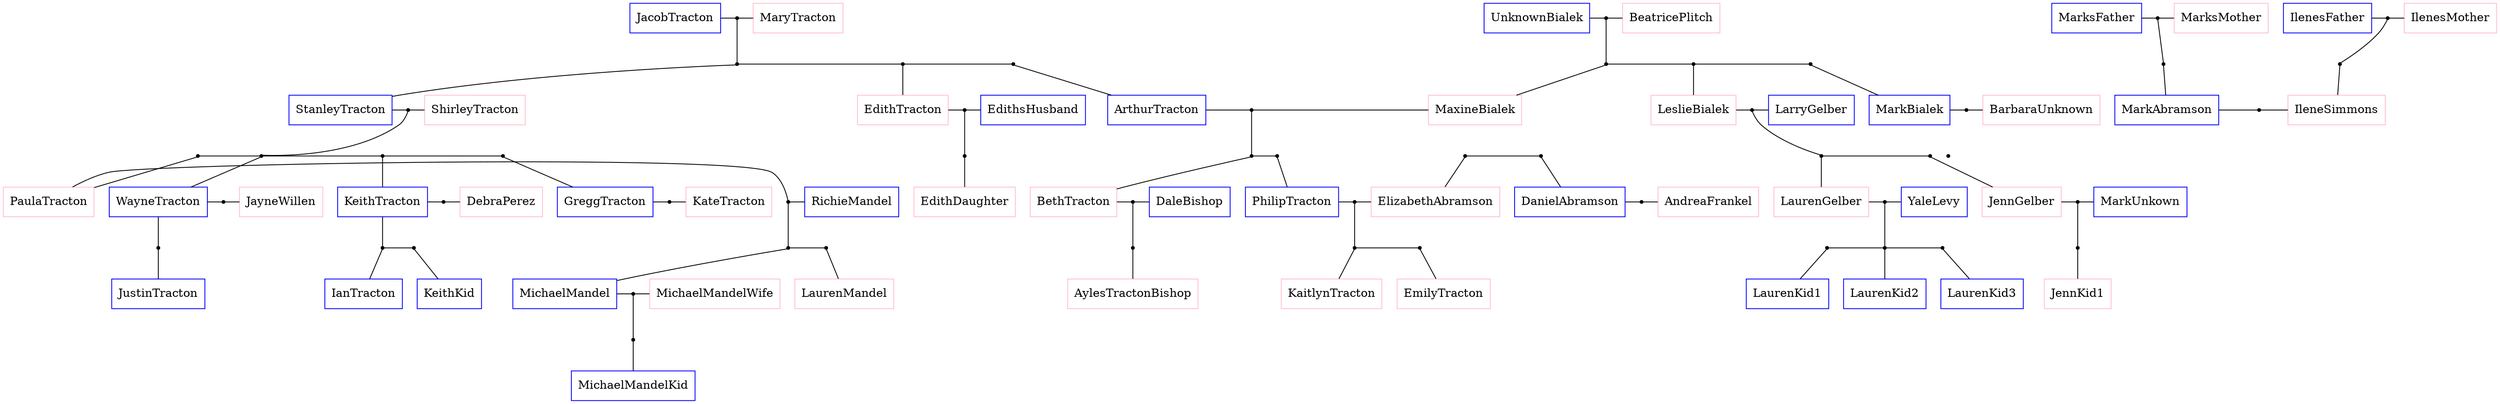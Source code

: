 digraph FamilyTree{
	subgraph Generation0 {
		rank = same

		JacobTracton [shape = box, color = blue]
		MaryTracton [shape = box, color = pink]
		JacobTractonAndMaryTracton [shape = point]
		JacobTracton -> JacobTractonAndMaryTracton [dir = none]
		JacobTractonAndMaryTracton -> MaryTracton [dir = none]

		UnknownBialek [shape = box, color = blue]
		BeatricePlitch [shape = box, color = pink]
		UnknownBialekAndBeatricePlitch [shape = point]
		UnknownBialek -> UnknownBialekAndBeatricePlitch [dir = none]
		UnknownBialekAndBeatricePlitch -> BeatricePlitch [dir = none]

		MarksFather [shape = box, color = blue]
		MarksMother [shape = box, color = pink]
		MarksFatherAndMarksMother [shape = point]
		MarksFather ->  MarksFatherAndMarksMother[dir = none]
		MarksFatherAndMarksMother -> MarksMother [dir = none]

		IlenesFather [shape = box, color = blue]
		IlenesMother [shape = box, color = pink]
		IlenesFatherAndIlenesMother [shape = point]
		IlenesFather ->  IlenesFatherAndIlenesMother[dir = none]
		IlenesFatherAndIlenesMother -> IlenesMother [dir = none]		
		
        }	
	
	subgraph Generation0Kids {
		//
		// Left to right layout of nodes and connections
		//
		rank = same		
		StanleyTractonPoint [shape = point]		
                EdithTractonPoint [shape = point]		
		ArthurTractonPoint [shape = point]

		StanleyTractonPoint -> EdithTractonPoint [dir = none]
		EdithTractonPoint -> ArthurTractonPoint [dir = none]
		
		MaxineBialekPoint [shape = point]
		LeslieBialekPoint [shape = point]
		MarkBialekPoint [shape = point]
					
		MaxineBialekPoint -> LeslieBialekPoint [dir = none]
		LeslieBialekPoint -> MarkBialekPoint [dir = none]

		MarkAbramsonPoint [shape = point]
		IleneSimmonsPoint [shape = point]
		
	}
	
	subgraph Generation1{
		rank = same
		StanleyTracton [shape = box, color = blue]
		StanleyAndShirleyTracton [shape = point]
		ShirleyTracton [shape = box, color = pink]
		StanleyTracton -> StanleyAndShirleyTracton [dir = none]
		StanleyAndShirleyTracton -> ShirleyTracton [dir = none]
		
		EdithTracton [shape = box, color = pink]
		EdithAndEdithsHusband [shape = point]		
		EdithsHusband [shape = box, color = blue]
		EdithTracton -> EdithAndEdithsHusband [dir = none]
		EdithAndEdithsHusband ->  EdithsHusband[dir = none]
		
		ArthurTracton [shape = box, color = blue]
		ArthurTractonAndMaxineBialek [shape = point]
		ArthurTracton -> ArthurTractonAndMaxineBialek [dir = none]
		ArthurTractonAndMaxineBialek -> MaxineBialek [dir = none]		
		MaxineBialek [shape = box, color = pink]
		
		LeslieBialek [shape = box, color = pink]
		LeslieBialekAndLarryGelber [shape = point]
		LarryGelber  [shape = box, color = blue]
		LeslieBialek -> LeslieBialekAndLarryGelber [dir = none]
		LeslieBialekAndLarryGelber -> LarryGelber [dir = none]		
		
		MarkBialek [shape = box, color = blue]
		MarkBialekAndBarbaraUnknown[shape = point]
		MarkBialek ->  MarkBialekAndBarbaraUnknown[dir = none]
		MarkBialekAndBarbaraUnknown -> BarbaraUnknown [dir = none]		
		BarbaraUnknown [shape = box, color = pink]

		MarkAbramson[shape = box, color = blue]
		MarkAbramsonAndIleneSimmons [shape = point]
		MarkAbramson -> MarkAbramsonAndIleneSimmons [dir = none]
		MarkAbramsonAndIleneSimmons -> IleneSimmons [dir = none]		
		IleneSimmons [shape = box, color = pink]		
	}

	subgraph Generation1Kids {
	 	//
	 	// Left to right layout of nodes and connections
	 	//
	 	rank = same		
	 	PaulaTractonPoint [shape = point]
                WayneTractonPoint [shape = point]		
	 	KeithTractonPoint [shape = point]
	 	GreggTractonPoint [shape = point]

		PaulaTractonPoint ->WayneTractonPoint [dir =none]
		WayneTractonPoint -> KeithTractonPoint [dir = none]
		KeithTractonPoint -> GreggTractonPoint [dir = none]
				
	 	EdithDaughterTractonPoint [shape = point]
		
	 	BethTractonPoint [shape = point]
	 	PhilipTractonPoint [shape = point]
		BethTractonPoint -> PhilipTractonPoint [dir = none]

		ElizabethAbramsonPoint [shape = point]
		DanielAbramsonPoint [shape = point]
		ElizabethAbramsonPoint -> DanielAbramsonPoint [dir = none]

		AndreaFrankelPoint [shape = point] 
		
	 	LaurenGelberPoint [shape = point]
	 	JennGelberPoint [shape = point]

		LaurenGelberPoint -> JennGelberPoint [dir = none]		
	}

	subgraph Generation2{
		rank = same
		PaulaTracton [shape = box, color = pink]
		PaulaTractonAndRichieMandel [shape = point]
                RichieMandel [shape = box, color = blue]
		PaulaTracton -> PaulaTractonAndRichieMandel [dir = none]
		PaulaTractonAndRichieMandel -> RichieMandel [dir = none]

                WayneTracton [shape = box, color = blue]
		WayneTractonAndJayneWillen [shape = point]
		JayneWillen [shape = box, color = pink]
		WayneTracton -> WayneTractonAndJayneWillen [dir = none]	
		WayneTractonAndJayneWillen -> JayneWillen [dir = none]	
		
		KeithTracton [shape = box, color = blue]
		KeithTractonAndDebraPerez [shape = point]
		DebraPerez [shape = box, color = pink]
		KeithTracton -> KeithTractonAndDebraPerez [dir = none]	
		KeithTractonAndDebraPerez -> DebraPerez [dir = none]	
		
		GreggTracton [shape = box, color = blue]
		GreggTractonAndKateTracton [shape = point]
		KateTracton [shape = box, color = pink]
		GreggTracton -> GreggTractonAndKateTracton [dir = none]	
		GreggTractonAndKateTracton -> KateTracton [dir = none]	
		
		EdithDaughter [shape = box, color = pink]

		BethTracton [shape = box, color = pink]
		BethTractonAndDaleBishop [shape = point]
		DaleBishop [shape = box, color = blue] 
		BethTracton -> BethTractonAndDaleBishop [dir = none]	
		BethTractonAndDaleBishop -> DaleBishop [dir = none]	
		
		PhilipTracton [shape = box, color = blue]
		PhilipTractonAndElizabethAbramson [shape = point]
		ElizabethAbramson [shape = box, color = pink]
		PhilipTracton -> PhilipTractonAndElizabethAbramson [dir = none]	
		PhilipTractonAndElizabethAbramson -> ElizabethAbramson [dir = none]	

		DanielAbramson [shape = box, color = blue]
		DanielAbramsonAndAndreaFrankel [shape = point]		
		AndreaFrankel [shape = box, color = pink]
		DanielAbramson -> DanielAbramsonAndAndreaFrankel [dir = none]
		DanielAbramsonAndAndreaFrankel -> AndreaFrankel [dir = none]
		
		LaurenGelber [shape = box, color = pink]
		LaurenGelberAndYaleLevy [shape = point]
		YaleLevy [shape = box, color = blue]
		LaurenGelber -> LaurenGelberAndYaleLevy [dir = none]	
		LaurenGelberAndYaleLevy -> YaleLevy [dir = none]	
		
		JennGelber [shape = box, color = pink]
		JennGelberAndMarkUnknown [shape = point]
		MarkUnkown [shape = box, color = blue]
		JennGelber -> JennGelberAndMarkUnknown[dir = none]	
		JennGelberAndMarkUnknown -> MarkUnkown [dir = none]	
	}

	subgraph Generation2Kids {
	 	//
	 	// Left to right layout of nodes and connections
	 	//
	 	rank = same		
	 	MichaelMandelPoint [shape = point]
		LaurenMandelPoint [shape = point]
		MichaelMandelPoint -> LaurenMandelPoint [dir = none]
		
		JustinTractonPoint [shape = point]

		IanTractonPoint [shape = point]
		KeithKidPoint [shape = point]
		IanTractonPoint -> KeithKidPoint [dir = none]

		AylesTractonBishopPoint [shape = point]

		KaitlynTractonPoint [shape = point]
		EmilyTractonPoint [shape = point]
		KaitlynTractonPoint -> EmilyTractonPoint [dir = none]		

		LaurenKid1Point [shape = point]
		LaurenKid2Point [shape = point]
		LaurenKid3Point [shape = point]
		LaurenKid1Point -> LaurenKid2Point [dir = none]
		LaurenKid2Point -> LaurenKid3Point [dir = none]		 

		JennKid1Point [shape =point]
	}

	subgraph Generation3{
		rank = same
		MichaelMandel [shape = box, color = blue]
		MichaelMandelAndWife [shape = point]
		MichaelMandelWife [shape = box, color = pink]
		MichaelMandel -> MichaelMandelAndWife [dir = none]
		MichaelMandelAndWife -> MichaelMandelWife [dir = none]
		
		LaurenMandel [shape = box, color = pink]

		JustinTracton [shape = box, color = blue]

		IanTracton [shape = box, color = blue]
		KeithKid [shape = box, color = blue]

		AylesTractonBishop [shape = box, color = pink]

		KaitlynTracton [shape = box, color = pink]
		EmilyTracton [shape = box, color = pink]

		LaurenKid1 [shape = box, color = blue]
		LaurenKid2 [shape = box, color = blue]
		LaurenKid3 [shape = box, color = blue]
		
		JennKid1 [shape = box, color = pink]
        }

	subgraph Generation3Kids {
	 	//
	 	// Left to right layout of nodes and connections
	 	//
	 	rank = same		
	 	MichaelMandelKidPoint [shape = point]
	}

	subgraph Generation4{
		MichaelMandelKid [shape = box, color = blue]
        }
	
	//
	// Top to bottom connections of nodes
	//
	JacobTractonAndMaryTracton -> StanleyTractonPoint [dir = none]	
	UnknownBialekAndBeatricePlitch -> MaxineBialekPoint [dir = none]	

	StanleyTracton -> StanleyTractonPoint [dir = none]	
	EdithTracton -> EdithTractonPoint [dir = none]
	ArthurTractonPoint -> ArthurTracton [dir = none]

	MaxineBialek -> MaxineBialekPoint [dir = none]	
	LeslieBialek -> LeslieBialekPoint [dir = none]
	MarkBialek -> MarkBialekPoint [dir = none]

	StanleyAndShirleyTracton -> WayneTractonPoint [dir = none]
	PaulaTractonPoint -> PaulaTracton [dir = none]
	WayneTractonPoint -> WayneTracton [dir = none]
	KeithTractonPoint -> KeithTracton [dir = none]
	GreggTractonPoint -> GreggTracton [dir = none]

	EdithAndEdithsHusband -> EdithDaughterTractonPoint [dir= none]
	EdithDaughter -> EdithDaughterTractonPoint [dir = none]
		
	ArthurTractonAndMaxineBialek-> BethTractonPoint [dir = none]
	BethTractonPoint -> BethTracton [dir = none]
	PhilipTractonPoint -> PhilipTracton [dir = none]

	MarksFatherAndMarksMother -> MarkAbramsonPoint [dir = none]
	MarkAbramsonPoint -> MarkAbramson [dir = none]

	IlenesFatherAndIlenesMother -> IleneSimmonsPoint [dir = none]
	IleneSimmonsPoint -> IleneSimmons [dir = none]
	
//	MarkAbramsonAndIleneSimmons ->DanielAbramsonPoint [dir = none]
	ElizabethAbramsonPoint -> ElizabethAbramson [dir = none]
	DanielAbramsonPoint -> DanielAbramson [dir = none]
	
	LeslieBialekAndLarryGelber -> LaurenGelberPoint [dir = none]
	LaurenGelberPoint -> LaurenGelber [dir = none]
	JennGelberPoint -> JennGelber [dir = none]

	PaulaTractonAndRichieMandel -> MichaelMandelPoint [dir = none]
	MichaelMandelPoint -> MichaelMandel [dir = none]
	LaurenMandelPoint -> LaurenMandel [dir = none]

	WayneTracton -> JustinTractonPoint [dir = none]
	JustinTractonPoint -> JustinTracton [dir = none]

	KeithTracton -> IanTractonPoint [dir = none]
	IanTractonPoint -> IanTracton [dir = none]
	KeithKidPoint -> KeithKid [dir = none]
	
	BethTractonAndDaleBishop -> AylesTractonBishopPoint [dir = none]
	AylesTractonBishopPoint -> AylesTractonBishop [dir = none]

	PhilipTractonAndElizabethAbramson -> KaitlynTractonPoint [dir =none]
	KaitlynTractonPoint -> KaitlynTracton [dir = none]
	EmilyTractonPoint -> EmilyTracton [dir = none]

	LaurenGelberAndYaleLevy -> LaurenKid2Point [dir = none]
	LaurenKid1Point -> LaurenKid1 [dir = none]
	LaurenKid2Point -> LaurenKid2 [dir = none]
	LaurenKid3Point -> LaurenKid3 [dir = none]

	JennGelberAndMarkUnknown -> JennKid1Point[ dir = none]
	JennKid1Point -> JennKid1 [dir = none]

	MichaelMandelAndWife -> MichaelMandelKidPoint [dir =  none]
	MichaelMandelKidPoint -> MichaelMandelKid [dir = none]

}


